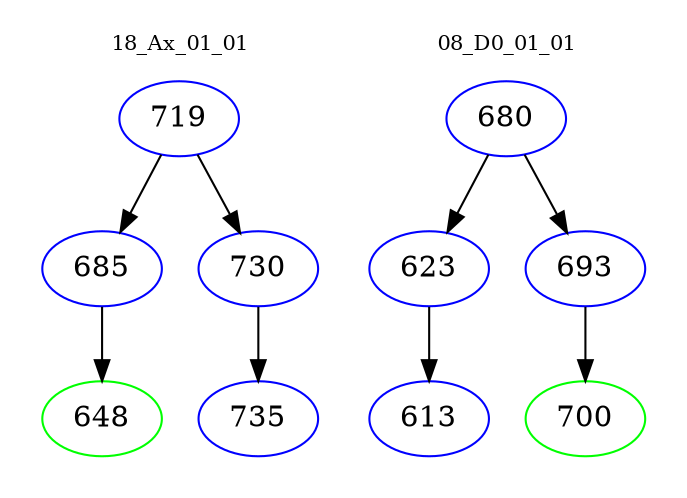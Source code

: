 digraph{
subgraph cluster_0 {
color = white
label = "18_Ax_01_01";
fontsize=10;
T0_719 [label="719", color="blue"]
T0_719 -> T0_685 [color="black"]
T0_685 [label="685", color="blue"]
T0_685 -> T0_648 [color="black"]
T0_648 [label="648", color="green"]
T0_719 -> T0_730 [color="black"]
T0_730 [label="730", color="blue"]
T0_730 -> T0_735 [color="black"]
T0_735 [label="735", color="blue"]
}
subgraph cluster_1 {
color = white
label = "08_D0_01_01";
fontsize=10;
T1_680 [label="680", color="blue"]
T1_680 -> T1_623 [color="black"]
T1_623 [label="623", color="blue"]
T1_623 -> T1_613 [color="black"]
T1_613 [label="613", color="blue"]
T1_680 -> T1_693 [color="black"]
T1_693 [label="693", color="blue"]
T1_693 -> T1_700 [color="black"]
T1_700 [label="700", color="green"]
}
}
